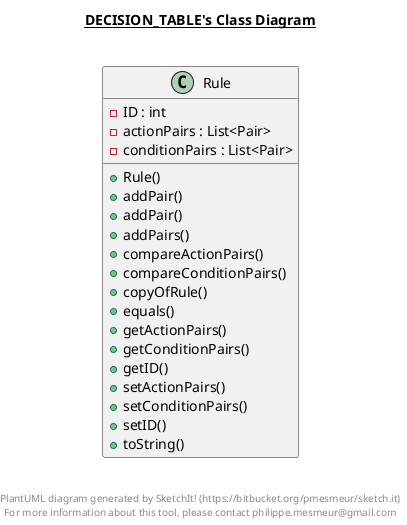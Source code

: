 @startuml

title __DECISION_TABLE's Class Diagram__\n


        class Rule {
          - ID : int
          - actionPairs : List<Pair>
          - conditionPairs : List<Pair>
          + Rule()
          + addPair()
          + addPair()
          + addPairs()
          + compareActionPairs()
          + compareConditionPairs()
          + copyOfRule()
          + equals()
          + getActionPairs()
          + getConditionPairs()
          + getID()
          + setActionPairs()
          + setConditionPairs()
          + setID()
          + toString()
        }

right footer


PlantUML diagram generated by SketchIt! (https://bitbucket.org/pmesmeur/sketch.it)
For more information about this tool, please contact philippe.mesmeur@gmail.com
endfooter

@enduml

